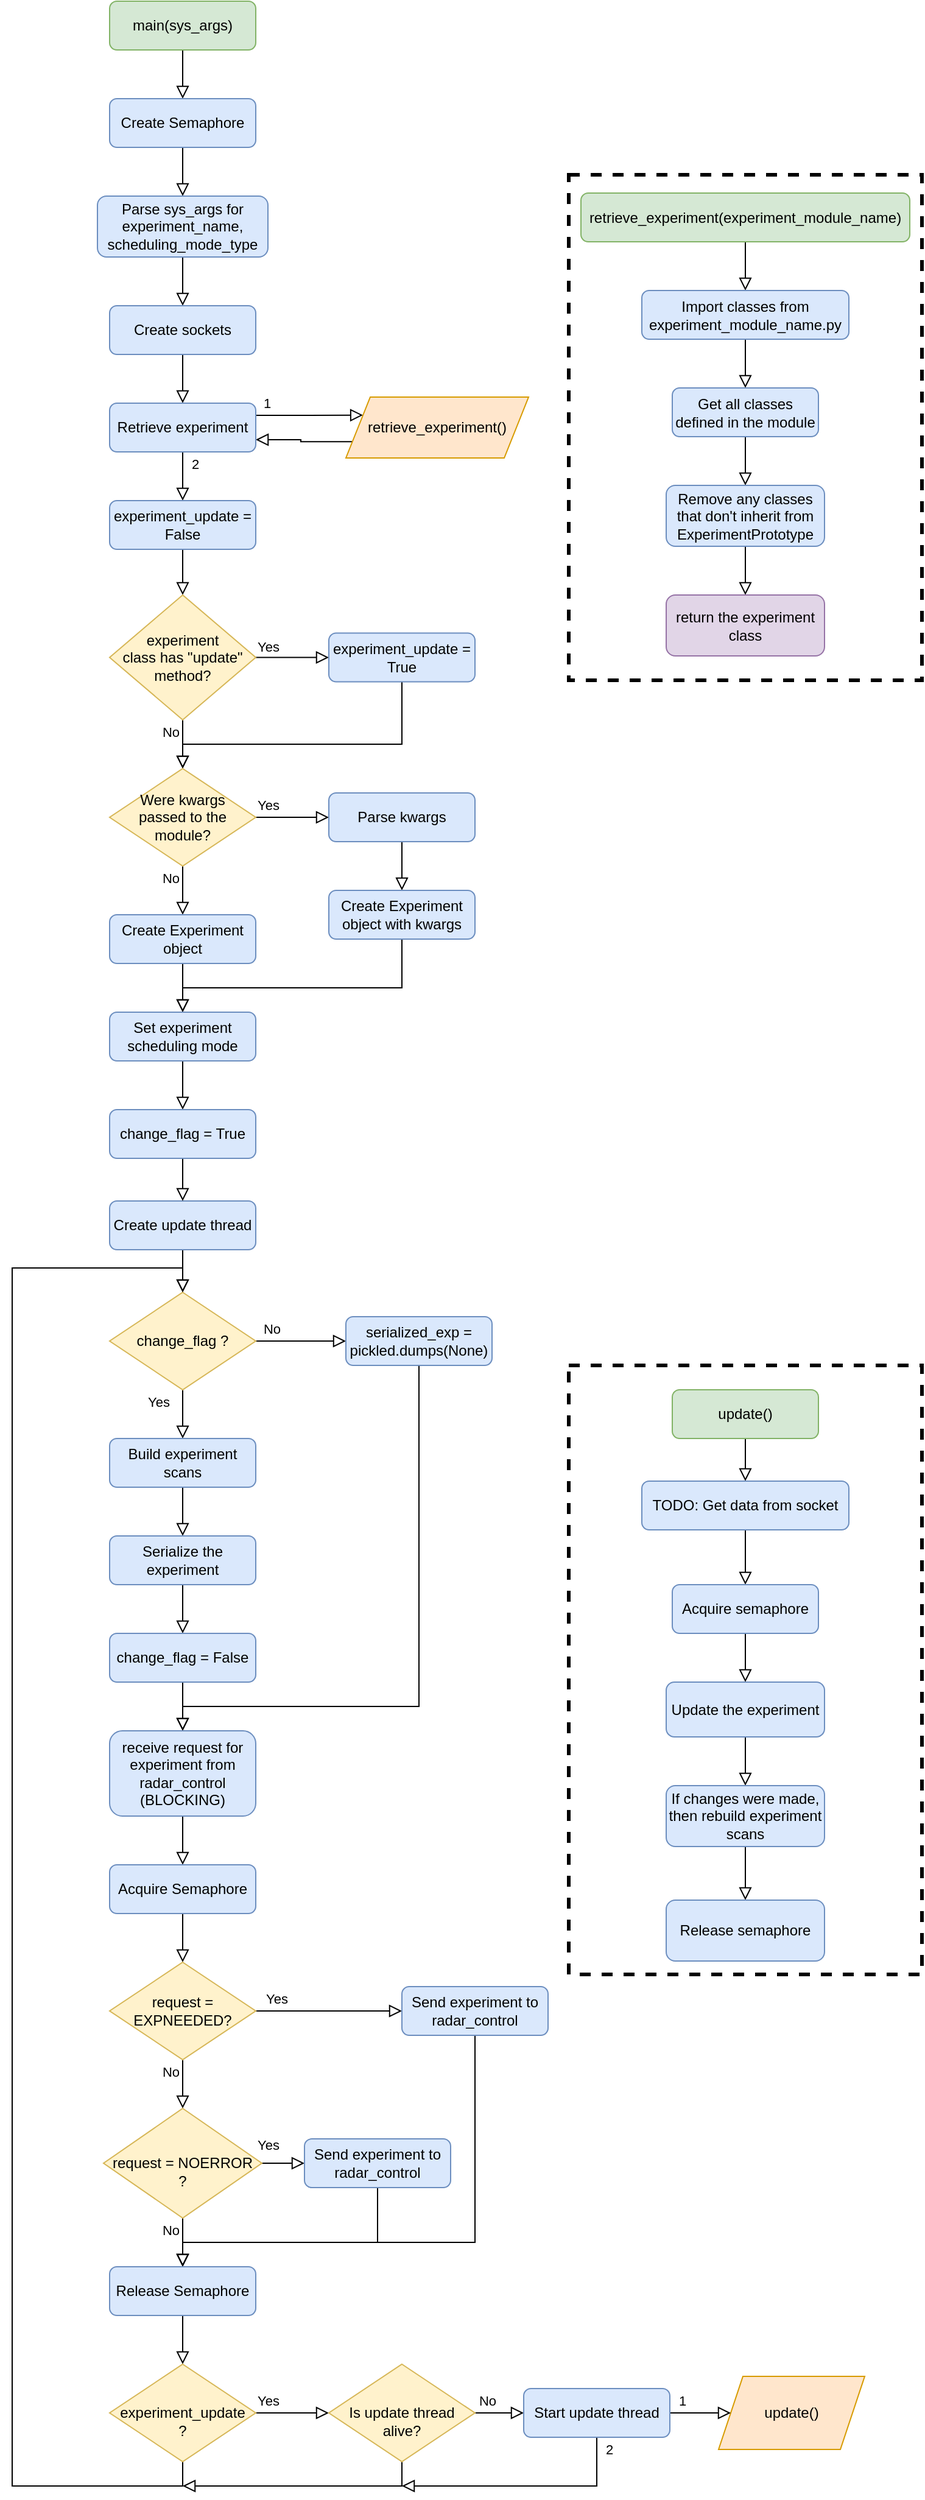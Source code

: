 <mxfile version="16.2.6" type="device"><diagram id="C5RBs43oDa-KdzZeNtuy" name="Page-1"><mxGraphModel dx="462" dy="736" grid="1" gridSize="10" guides="1" tooltips="1" connect="1" arrows="1" fold="1" page="1" pageScale="1" pageWidth="827" pageHeight="1169" math="0" shadow="0"><root><mxCell id="WIyWlLk6GJQsqaUBKTNV-0"/><mxCell id="WIyWlLk6GJQsqaUBKTNV-1" parent="WIyWlLk6GJQsqaUBKTNV-0"/><mxCell id="CpBtXxVCQ9qg44ek4aXK-21" value="" style="rounded=0;whiteSpace=wrap;html=1;dashed=1;fillColor=none;strokeColor=#000000;strokeWidth=3;" vertex="1" parent="WIyWlLk6GJQsqaUBKTNV-1"><mxGeometry x="537" y="222.5" width="290" height="415" as="geometry"/></mxCell><mxCell id="WIyWlLk6GJQsqaUBKTNV-2" value="" style="rounded=0;html=1;jettySize=auto;orthogonalLoop=1;fontSize=11;endArrow=block;endFill=0;endSize=8;strokeWidth=1;shadow=0;labelBackgroundColor=none;edgeStyle=orthogonalEdgeStyle;entryX=0.5;entryY=0;entryDx=0;entryDy=0;" parent="WIyWlLk6GJQsqaUBKTNV-1" source="WIyWlLk6GJQsqaUBKTNV-3" target="CpBtXxVCQ9qg44ek4aXK-0" edge="1"><mxGeometry relative="1" as="geometry"><mxPoint x="220" y="170" as="targetPoint"/></mxGeometry></mxCell><mxCell id="WIyWlLk6GJQsqaUBKTNV-3" value="main(sys_args)" style="rounded=1;whiteSpace=wrap;html=1;fontSize=12;glass=0;strokeWidth=1;shadow=0;fillColor=#d5e8d4;strokeColor=#82b366;" parent="WIyWlLk6GJQsqaUBKTNV-1" vertex="1"><mxGeometry x="160" y="80" width="120" height="40" as="geometry"/></mxCell><mxCell id="CpBtXxVCQ9qg44ek4aXK-2" style="edgeStyle=orthogonalEdgeStyle;rounded=0;orthogonalLoop=1;jettySize=auto;html=1;exitX=0.5;exitY=1;exitDx=0;exitDy=0;entryX=0.5;entryY=0;entryDx=0;entryDy=0;endArrow=block;endFill=0;endSize=8;" edge="1" parent="WIyWlLk6GJQsqaUBKTNV-1" source="CpBtXxVCQ9qg44ek4aXK-0" target="CpBtXxVCQ9qg44ek4aXK-1"><mxGeometry relative="1" as="geometry"/></mxCell><mxCell id="CpBtXxVCQ9qg44ek4aXK-0" value="Create Semaphore" style="rounded=1;whiteSpace=wrap;html=1;fontSize=12;glass=0;strokeWidth=1;shadow=0;fillColor=#dae8fc;strokeColor=#6c8ebf;" vertex="1" parent="WIyWlLk6GJQsqaUBKTNV-1"><mxGeometry x="160" y="160" width="120" height="40" as="geometry"/></mxCell><mxCell id="CpBtXxVCQ9qg44ek4aXK-4" style="edgeStyle=orthogonalEdgeStyle;rounded=0;orthogonalLoop=1;jettySize=auto;html=1;exitX=0.5;exitY=1;exitDx=0;exitDy=0;entryX=0.5;entryY=0;entryDx=0;entryDy=0;endArrow=block;endFill=0;endSize=8;" edge="1" parent="WIyWlLk6GJQsqaUBKTNV-1" source="CpBtXxVCQ9qg44ek4aXK-1" target="CpBtXxVCQ9qg44ek4aXK-3"><mxGeometry relative="1" as="geometry"/></mxCell><mxCell id="CpBtXxVCQ9qg44ek4aXK-1" value="&lt;div&gt;Parse sys_args for&lt;/div&gt;&lt;div&gt;experiment_name,&lt;/div&gt;&lt;div&gt;scheduling_mode_type&lt;br&gt;&lt;/div&gt;" style="rounded=1;whiteSpace=wrap;html=1;fontSize=12;glass=0;strokeWidth=1;shadow=0;fillColor=#dae8fc;strokeColor=#6c8ebf;" vertex="1" parent="WIyWlLk6GJQsqaUBKTNV-1"><mxGeometry x="150" y="240" width="140" height="50" as="geometry"/></mxCell><mxCell id="CpBtXxVCQ9qg44ek4aXK-7" value="1" style="edgeStyle=orthogonalEdgeStyle;rounded=0;orthogonalLoop=1;jettySize=auto;html=1;exitX=1;exitY=0.25;exitDx=0;exitDy=0;entryX=0;entryY=0.25;entryDx=0;entryDy=0;endArrow=block;endFill=0;endSize=8;" edge="1" parent="WIyWlLk6GJQsqaUBKTNV-1" source="CpBtXxVCQ9qg44ek4aXK-9" target="CpBtXxVCQ9qg44ek4aXK-6"><mxGeometry x="-0.812" y="10" relative="1" as="geometry"><mxPoint as="offset"/></mxGeometry></mxCell><mxCell id="CpBtXxVCQ9qg44ek4aXK-10" style="edgeStyle=orthogonalEdgeStyle;rounded=0;orthogonalLoop=1;jettySize=auto;html=1;exitX=0.5;exitY=1;exitDx=0;exitDy=0;entryX=0.5;entryY=0;entryDx=0;entryDy=0;endArrow=block;endFill=0;endSize=8;" edge="1" parent="WIyWlLk6GJQsqaUBKTNV-1" source="CpBtXxVCQ9qg44ek4aXK-3" target="CpBtXxVCQ9qg44ek4aXK-9"><mxGeometry relative="1" as="geometry"/></mxCell><mxCell id="CpBtXxVCQ9qg44ek4aXK-3" value="Create sockets" style="rounded=1;whiteSpace=wrap;html=1;fontSize=12;glass=0;strokeWidth=1;shadow=0;fillColor=#dae8fc;strokeColor=#6c8ebf;" vertex="1" parent="WIyWlLk6GJQsqaUBKTNV-1"><mxGeometry x="160" y="330" width="120" height="40" as="geometry"/></mxCell><mxCell id="CpBtXxVCQ9qg44ek4aXK-8" style="edgeStyle=orthogonalEdgeStyle;rounded=0;orthogonalLoop=1;jettySize=auto;html=1;exitX=0;exitY=0.75;exitDx=0;exitDy=0;entryX=1;entryY=0.75;entryDx=0;entryDy=0;endArrow=block;endFill=0;endSize=8;" edge="1" parent="WIyWlLk6GJQsqaUBKTNV-1" source="CpBtXxVCQ9qg44ek4aXK-6" target="CpBtXxVCQ9qg44ek4aXK-9"><mxGeometry relative="1" as="geometry"/></mxCell><mxCell id="CpBtXxVCQ9qg44ek4aXK-6" value="retrieve_experiment()" style="shape=parallelogram;perimeter=parallelogramPerimeter;whiteSpace=wrap;html=1;fixedSize=1;fillColor=#ffe6cc;strokeColor=#d79b00;" vertex="1" parent="WIyWlLk6GJQsqaUBKTNV-1"><mxGeometry x="354" y="405" width="150" height="50" as="geometry"/></mxCell><mxCell id="CpBtXxVCQ9qg44ek4aXK-22" value="2" style="edgeStyle=orthogonalEdgeStyle;rounded=0;orthogonalLoop=1;jettySize=auto;html=1;exitX=0.5;exitY=1;exitDx=0;exitDy=0;entryX=0.5;entryY=0;entryDx=0;entryDy=0;endArrow=block;endFill=0;endSize=8;" edge="1" parent="WIyWlLk6GJQsqaUBKTNV-1" source="CpBtXxVCQ9qg44ek4aXK-9" target="CpBtXxVCQ9qg44ek4aXK-11"><mxGeometry x="-0.5" y="10" relative="1" as="geometry"><mxPoint as="offset"/></mxGeometry></mxCell><mxCell id="CpBtXxVCQ9qg44ek4aXK-9" value="Retrieve experiment" style="rounded=1;whiteSpace=wrap;html=1;fontSize=12;glass=0;strokeWidth=1;shadow=0;fillColor=#dae8fc;strokeColor=#6c8ebf;" vertex="1" parent="WIyWlLk6GJQsqaUBKTNV-1"><mxGeometry x="160" y="410" width="120" height="40" as="geometry"/></mxCell><mxCell id="CpBtXxVCQ9qg44ek4aXK-24" style="edgeStyle=orthogonalEdgeStyle;rounded=0;orthogonalLoop=1;jettySize=auto;html=1;exitX=0.5;exitY=1;exitDx=0;exitDy=0;entryX=0.5;entryY=0;entryDx=0;entryDy=0;endArrow=block;endFill=0;endSize=8;" edge="1" parent="WIyWlLk6GJQsqaUBKTNV-1" source="CpBtXxVCQ9qg44ek4aXK-11" target="CpBtXxVCQ9qg44ek4aXK-23"><mxGeometry relative="1" as="geometry"/></mxCell><mxCell id="CpBtXxVCQ9qg44ek4aXK-11" value="experiment_update = False" style="rounded=1;whiteSpace=wrap;html=1;fontSize=12;glass=0;strokeWidth=1;shadow=0;fillColor=#dae8fc;strokeColor=#6c8ebf;" vertex="1" parent="WIyWlLk6GJQsqaUBKTNV-1"><mxGeometry x="160" y="490" width="120" height="40" as="geometry"/></mxCell><mxCell id="CpBtXxVCQ9qg44ek4aXK-14" style="edgeStyle=orthogonalEdgeStyle;rounded=0;orthogonalLoop=1;jettySize=auto;html=1;exitX=0.5;exitY=1;exitDx=0;exitDy=0;entryX=0.5;entryY=0;entryDx=0;entryDy=0;endArrow=block;endFill=0;endSize=8;" edge="1" parent="WIyWlLk6GJQsqaUBKTNV-1" source="CpBtXxVCQ9qg44ek4aXK-12" target="CpBtXxVCQ9qg44ek4aXK-13"><mxGeometry relative="1" as="geometry"/></mxCell><mxCell id="CpBtXxVCQ9qg44ek4aXK-12" value="&lt;div&gt;retrieve_experiment(experiment_module_name)&lt;/div&gt;" style="rounded=1;whiteSpace=wrap;html=1;fillColor=#d5e8d4;strokeColor=#82b366;" vertex="1" parent="WIyWlLk6GJQsqaUBKTNV-1"><mxGeometry x="547" y="237.5" width="270" height="40" as="geometry"/></mxCell><mxCell id="CpBtXxVCQ9qg44ek4aXK-16" style="edgeStyle=orthogonalEdgeStyle;rounded=0;orthogonalLoop=1;jettySize=auto;html=1;exitX=0.5;exitY=1;exitDx=0;exitDy=0;entryX=0.5;entryY=0;entryDx=0;entryDy=0;endArrow=block;endFill=0;endSize=8;" edge="1" parent="WIyWlLk6GJQsqaUBKTNV-1" source="CpBtXxVCQ9qg44ek4aXK-13" target="CpBtXxVCQ9qg44ek4aXK-15"><mxGeometry relative="1" as="geometry"/></mxCell><mxCell id="CpBtXxVCQ9qg44ek4aXK-13" value="Import classes from experiment_module_name.py" style="rounded=1;whiteSpace=wrap;html=1;fillColor=#dae8fc;strokeColor=#6c8ebf;" vertex="1" parent="WIyWlLk6GJQsqaUBKTNV-1"><mxGeometry x="597" y="317.5" width="170" height="40" as="geometry"/></mxCell><mxCell id="CpBtXxVCQ9qg44ek4aXK-19" style="edgeStyle=orthogonalEdgeStyle;rounded=0;orthogonalLoop=1;jettySize=auto;html=1;exitX=0.5;exitY=1;exitDx=0;exitDy=0;entryX=0.5;entryY=0;entryDx=0;entryDy=0;endArrow=block;endFill=0;endSize=8;" edge="1" parent="WIyWlLk6GJQsqaUBKTNV-1" source="CpBtXxVCQ9qg44ek4aXK-15" target="CpBtXxVCQ9qg44ek4aXK-17"><mxGeometry relative="1" as="geometry"/></mxCell><mxCell id="CpBtXxVCQ9qg44ek4aXK-15" value="Get all classes defined in the module " style="rounded=1;whiteSpace=wrap;html=1;fillColor=#dae8fc;strokeColor=#6c8ebf;" vertex="1" parent="WIyWlLk6GJQsqaUBKTNV-1"><mxGeometry x="622" y="397.5" width="120" height="40" as="geometry"/></mxCell><mxCell id="CpBtXxVCQ9qg44ek4aXK-20" style="edgeStyle=orthogonalEdgeStyle;rounded=0;orthogonalLoop=1;jettySize=auto;html=1;exitX=0.5;exitY=1;exitDx=0;exitDy=0;entryX=0.5;entryY=0;entryDx=0;entryDy=0;endArrow=block;endFill=0;endSize=8;" edge="1" parent="WIyWlLk6GJQsqaUBKTNV-1" source="CpBtXxVCQ9qg44ek4aXK-17" target="CpBtXxVCQ9qg44ek4aXK-18"><mxGeometry relative="1" as="geometry"/></mxCell><mxCell id="CpBtXxVCQ9qg44ek4aXK-17" value="Remove any classes that don't inherit from ExperimentPrototype" style="rounded=1;whiteSpace=wrap;html=1;fillColor=#dae8fc;strokeColor=#6c8ebf;" vertex="1" parent="WIyWlLk6GJQsqaUBKTNV-1"><mxGeometry x="617" y="477.5" width="130" height="50" as="geometry"/></mxCell><mxCell id="CpBtXxVCQ9qg44ek4aXK-18" value="return the experiment class" style="rounded=1;whiteSpace=wrap;html=1;fillColor=#e1d5e7;strokeColor=#9673a6;" vertex="1" parent="WIyWlLk6GJQsqaUBKTNV-1"><mxGeometry x="617" y="567.5" width="130" height="50" as="geometry"/></mxCell><mxCell id="CpBtXxVCQ9qg44ek4aXK-26" value="Yes" style="edgeStyle=orthogonalEdgeStyle;rounded=0;orthogonalLoop=1;jettySize=auto;html=1;exitX=1;exitY=0.5;exitDx=0;exitDy=0;entryX=0;entryY=0.5;entryDx=0;entryDy=0;endArrow=block;endFill=0;endSize=8;" edge="1" parent="WIyWlLk6GJQsqaUBKTNV-1" source="CpBtXxVCQ9qg44ek4aXK-23" target="CpBtXxVCQ9qg44ek4aXK-25"><mxGeometry x="-0.667" y="9" relative="1" as="geometry"><mxPoint as="offset"/></mxGeometry></mxCell><mxCell id="CpBtXxVCQ9qg44ek4aXK-28" value="No" style="edgeStyle=orthogonalEdgeStyle;rounded=0;orthogonalLoop=1;jettySize=auto;html=1;exitX=0.5;exitY=1;exitDx=0;exitDy=0;entryX=0.5;entryY=0;entryDx=0;entryDy=0;endArrow=block;endFill=0;endSize=8;" edge="1" parent="WIyWlLk6GJQsqaUBKTNV-1" source="CpBtXxVCQ9qg44ek4aXK-23" target="CpBtXxVCQ9qg44ek4aXK-27"><mxGeometry x="-0.5" y="-10" relative="1" as="geometry"><mxPoint as="offset"/></mxGeometry></mxCell><mxCell id="CpBtXxVCQ9qg44ek4aXK-23" value="&lt;div&gt;experiment &lt;br&gt;&lt;/div&gt;&lt;div&gt;class has &quot;update&quot; method?&lt;/div&gt;" style="rhombus;whiteSpace=wrap;html=1;strokeColor=#D6B656;strokeWidth=1;fillColor=#fff2cc;" vertex="1" parent="WIyWlLk6GJQsqaUBKTNV-1"><mxGeometry x="160" y="567.5" width="120" height="102.5" as="geometry"/></mxCell><mxCell id="CpBtXxVCQ9qg44ek4aXK-29" style="edgeStyle=orthogonalEdgeStyle;rounded=0;orthogonalLoop=1;jettySize=auto;html=1;exitX=0.5;exitY=1;exitDx=0;exitDy=0;entryX=0.5;entryY=0;entryDx=0;entryDy=0;endArrow=block;endFill=0;endSize=8;" edge="1" parent="WIyWlLk6GJQsqaUBKTNV-1" source="CpBtXxVCQ9qg44ek4aXK-25" target="CpBtXxVCQ9qg44ek4aXK-27"><mxGeometry relative="1" as="geometry"><Array as="points"><mxPoint x="400" y="690"/><mxPoint x="220" y="690"/></Array></mxGeometry></mxCell><mxCell id="CpBtXxVCQ9qg44ek4aXK-25" value="experiment_update = True" style="rounded=1;whiteSpace=wrap;html=1;fontSize=12;glass=0;strokeWidth=1;shadow=0;fillColor=#dae8fc;strokeColor=#6c8ebf;" vertex="1" parent="WIyWlLk6GJQsqaUBKTNV-1"><mxGeometry x="340" y="598.75" width="120" height="40" as="geometry"/></mxCell><mxCell id="CpBtXxVCQ9qg44ek4aXK-31" value="Yes" style="edgeStyle=orthogonalEdgeStyle;rounded=0;orthogonalLoop=1;jettySize=auto;html=1;exitX=1;exitY=0.5;exitDx=0;exitDy=0;entryX=0;entryY=0.5;entryDx=0;entryDy=0;endArrow=block;endFill=0;endSize=8;" edge="1" parent="WIyWlLk6GJQsqaUBKTNV-1" source="CpBtXxVCQ9qg44ek4aXK-27" target="CpBtXxVCQ9qg44ek4aXK-30"><mxGeometry x="-0.667" y="10" relative="1" as="geometry"><mxPoint as="offset"/></mxGeometry></mxCell><mxCell id="CpBtXxVCQ9qg44ek4aXK-35" value="No" style="edgeStyle=orthogonalEdgeStyle;rounded=0;orthogonalLoop=1;jettySize=auto;html=1;exitX=0.5;exitY=1;exitDx=0;exitDy=0;entryX=0.5;entryY=0;entryDx=0;entryDy=0;endArrow=block;endFill=0;endSize=8;" edge="1" parent="WIyWlLk6GJQsqaUBKTNV-1" source="CpBtXxVCQ9qg44ek4aXK-27" target="CpBtXxVCQ9qg44ek4aXK-34"><mxGeometry x="-0.5" y="-10" relative="1" as="geometry"><mxPoint as="offset"/></mxGeometry></mxCell><mxCell id="CpBtXxVCQ9qg44ek4aXK-27" value="&lt;div&gt;Were kwargs &lt;br&gt;&lt;/div&gt;&lt;div&gt;passed to the module?&lt;/div&gt;" style="rhombus;whiteSpace=wrap;html=1;strokeColor=#D6B656;strokeWidth=1;fillColor=#fff2cc;" vertex="1" parent="WIyWlLk6GJQsqaUBKTNV-1"><mxGeometry x="160" y="710" width="120" height="80" as="geometry"/></mxCell><mxCell id="CpBtXxVCQ9qg44ek4aXK-33" style="edgeStyle=orthogonalEdgeStyle;rounded=0;orthogonalLoop=1;jettySize=auto;html=1;exitX=0.5;exitY=1;exitDx=0;exitDy=0;entryX=0.5;entryY=0;entryDx=0;entryDy=0;endArrow=block;endFill=0;endSize=8;" edge="1" parent="WIyWlLk6GJQsqaUBKTNV-1" source="CpBtXxVCQ9qg44ek4aXK-30" target="CpBtXxVCQ9qg44ek4aXK-32"><mxGeometry relative="1" as="geometry"/></mxCell><mxCell id="CpBtXxVCQ9qg44ek4aXK-30" value="&lt;div&gt;Parse kwargs&lt;br&gt;&lt;/div&gt;" style="rounded=1;whiteSpace=wrap;html=1;fontSize=12;glass=0;strokeWidth=1;shadow=0;fillColor=#dae8fc;strokeColor=#6c8ebf;" vertex="1" parent="WIyWlLk6GJQsqaUBKTNV-1"><mxGeometry x="340" y="730" width="120" height="40" as="geometry"/></mxCell><mxCell id="CpBtXxVCQ9qg44ek4aXK-37" style="edgeStyle=orthogonalEdgeStyle;rounded=0;orthogonalLoop=1;jettySize=auto;html=1;exitX=0.5;exitY=1;exitDx=0;exitDy=0;entryX=0.5;entryY=0;entryDx=0;entryDy=0;endArrow=block;endFill=0;endSize=8;" edge="1" parent="WIyWlLk6GJQsqaUBKTNV-1" source="CpBtXxVCQ9qg44ek4aXK-32" target="CpBtXxVCQ9qg44ek4aXK-36"><mxGeometry relative="1" as="geometry"><Array as="points"><mxPoint x="400" y="890"/><mxPoint x="220" y="890"/></Array></mxGeometry></mxCell><mxCell id="CpBtXxVCQ9qg44ek4aXK-32" value="Create Experiment object with kwargs" style="rounded=1;whiteSpace=wrap;html=1;fontSize=12;glass=0;strokeWidth=1;shadow=0;fillColor=#dae8fc;strokeColor=#6c8ebf;" vertex="1" parent="WIyWlLk6GJQsqaUBKTNV-1"><mxGeometry x="340" y="810" width="120" height="40" as="geometry"/></mxCell><mxCell id="CpBtXxVCQ9qg44ek4aXK-38" style="edgeStyle=orthogonalEdgeStyle;rounded=0;orthogonalLoop=1;jettySize=auto;html=1;exitX=0.5;exitY=1;exitDx=0;exitDy=0;endArrow=block;endFill=0;endSize=8;" edge="1" parent="WIyWlLk6GJQsqaUBKTNV-1" source="CpBtXxVCQ9qg44ek4aXK-34"><mxGeometry relative="1" as="geometry"><mxPoint x="220" y="910" as="targetPoint"/></mxGeometry></mxCell><mxCell id="CpBtXxVCQ9qg44ek4aXK-34" value="Create Experiment object" style="rounded=1;whiteSpace=wrap;html=1;fontSize=12;glass=0;strokeWidth=1;shadow=0;fillColor=#dae8fc;strokeColor=#6c8ebf;" vertex="1" parent="WIyWlLk6GJQsqaUBKTNV-1"><mxGeometry x="160" y="830" width="120" height="40" as="geometry"/></mxCell><mxCell id="CpBtXxVCQ9qg44ek4aXK-68" style="edgeStyle=orthogonalEdgeStyle;rounded=0;orthogonalLoop=1;jettySize=auto;html=1;exitX=0.5;exitY=1;exitDx=0;exitDy=0;entryX=0.5;entryY=0;entryDx=0;entryDy=0;endArrow=block;endFill=0;endSize=8;" edge="1" parent="WIyWlLk6GJQsqaUBKTNV-1" source="CpBtXxVCQ9qg44ek4aXK-36" target="CpBtXxVCQ9qg44ek4aXK-67"><mxGeometry relative="1" as="geometry"/></mxCell><mxCell id="CpBtXxVCQ9qg44ek4aXK-36" value="&lt;div&gt;Set experiment scheduling mode&lt;/div&gt;" style="rounded=1;whiteSpace=wrap;html=1;fontSize=12;glass=0;strokeWidth=1;shadow=0;fillColor=#dae8fc;strokeColor=#6c8ebf;" vertex="1" parent="WIyWlLk6GJQsqaUBKTNV-1"><mxGeometry x="160" y="910" width="120" height="40" as="geometry"/></mxCell><mxCell id="CpBtXxVCQ9qg44ek4aXK-95" style="edgeStyle=orthogonalEdgeStyle;rounded=0;orthogonalLoop=1;jettySize=auto;html=1;exitX=0.5;exitY=1;exitDx=0;exitDy=0;entryX=0.5;entryY=0;entryDx=0;entryDy=0;endArrow=block;endFill=0;endSize=8;" edge="1" parent="WIyWlLk6GJQsqaUBKTNV-1" source="CpBtXxVCQ9qg44ek4aXK-39" target="CpBtXxVCQ9qg44ek4aXK-57"><mxGeometry relative="1" as="geometry"/></mxCell><mxCell id="CpBtXxVCQ9qg44ek4aXK-39" value="Create update thread" style="rounded=1;whiteSpace=wrap;html=1;fontSize=12;glass=0;strokeWidth=1;shadow=0;fillColor=#dae8fc;strokeColor=#6c8ebf;" vertex="1" parent="WIyWlLk6GJQsqaUBKTNV-1"><mxGeometry x="160" y="1065" width="120" height="40" as="geometry"/></mxCell><mxCell id="CpBtXxVCQ9qg44ek4aXK-42" value="update()" style="shape=parallelogram;perimeter=parallelogramPerimeter;whiteSpace=wrap;html=1;fixedSize=1;strokeColor=#d79b00;strokeWidth=1;fillColor=#ffe6cc;" vertex="1" parent="WIyWlLk6GJQsqaUBKTNV-1"><mxGeometry x="660" y="2030" width="120" height="60" as="geometry"/></mxCell><mxCell id="CpBtXxVCQ9qg44ek4aXK-44" value="" style="rounded=0;whiteSpace=wrap;html=1;dashed=1;fillColor=none;strokeColor=#000000;strokeWidth=3;" vertex="1" parent="WIyWlLk6GJQsqaUBKTNV-1"><mxGeometry x="537" y="1200" width="290" height="500" as="geometry"/></mxCell><mxCell id="CpBtXxVCQ9qg44ek4aXK-45" style="edgeStyle=orthogonalEdgeStyle;rounded=0;orthogonalLoop=1;jettySize=auto;html=1;exitX=0.5;exitY=1;exitDx=0;exitDy=0;entryX=0.5;entryY=0;entryDx=0;entryDy=0;endArrow=block;endFill=0;endSize=8;" edge="1" parent="WIyWlLk6GJQsqaUBKTNV-1" source="CpBtXxVCQ9qg44ek4aXK-46" target="CpBtXxVCQ9qg44ek4aXK-48"><mxGeometry relative="1" as="geometry"/></mxCell><mxCell id="CpBtXxVCQ9qg44ek4aXK-46" value="update()" style="rounded=1;whiteSpace=wrap;html=1;fillColor=#d5e8d4;strokeColor=#82b366;" vertex="1" parent="WIyWlLk6GJQsqaUBKTNV-1"><mxGeometry x="622" y="1220" width="120" height="40" as="geometry"/></mxCell><mxCell id="CpBtXxVCQ9qg44ek4aXK-47" style="edgeStyle=orthogonalEdgeStyle;rounded=0;orthogonalLoop=1;jettySize=auto;html=1;exitX=0.5;exitY=1;exitDx=0;exitDy=0;entryX=0.5;entryY=0;entryDx=0;entryDy=0;endArrow=block;endFill=0;endSize=8;" edge="1" parent="WIyWlLk6GJQsqaUBKTNV-1" source="CpBtXxVCQ9qg44ek4aXK-48" target="CpBtXxVCQ9qg44ek4aXK-50"><mxGeometry relative="1" as="geometry"/></mxCell><mxCell id="CpBtXxVCQ9qg44ek4aXK-48" value="TODO: Get data from socket" style="rounded=1;whiteSpace=wrap;html=1;fillColor=#dae8fc;strokeColor=#6c8ebf;" vertex="1" parent="WIyWlLk6GJQsqaUBKTNV-1"><mxGeometry x="597" y="1295" width="170" height="40" as="geometry"/></mxCell><mxCell id="CpBtXxVCQ9qg44ek4aXK-49" style="edgeStyle=orthogonalEdgeStyle;rounded=0;orthogonalLoop=1;jettySize=auto;html=1;exitX=0.5;exitY=1;exitDx=0;exitDy=0;entryX=0.5;entryY=0;entryDx=0;entryDy=0;endArrow=block;endFill=0;endSize=8;" edge="1" parent="WIyWlLk6GJQsqaUBKTNV-1" source="CpBtXxVCQ9qg44ek4aXK-50" target="CpBtXxVCQ9qg44ek4aXK-52"><mxGeometry relative="1" as="geometry"/></mxCell><mxCell id="CpBtXxVCQ9qg44ek4aXK-50" value="Acquire semaphore" style="rounded=1;whiteSpace=wrap;html=1;fillColor=#dae8fc;strokeColor=#6c8ebf;" vertex="1" parent="WIyWlLk6GJQsqaUBKTNV-1"><mxGeometry x="622" y="1380" width="120" height="40" as="geometry"/></mxCell><mxCell id="CpBtXxVCQ9qg44ek4aXK-51" style="edgeStyle=orthogonalEdgeStyle;rounded=0;orthogonalLoop=1;jettySize=auto;html=1;exitX=0.5;exitY=1;exitDx=0;exitDy=0;entryX=0.5;entryY=0;entryDx=0;entryDy=0;endArrow=block;endFill=0;endSize=8;" edge="1" parent="WIyWlLk6GJQsqaUBKTNV-1" source="CpBtXxVCQ9qg44ek4aXK-52" target="CpBtXxVCQ9qg44ek4aXK-53"><mxGeometry relative="1" as="geometry"/></mxCell><mxCell id="CpBtXxVCQ9qg44ek4aXK-52" value="Update the experiment" style="rounded=1;whiteSpace=wrap;html=1;fillColor=#dae8fc;strokeColor=#6c8ebf;" vertex="1" parent="WIyWlLk6GJQsqaUBKTNV-1"><mxGeometry x="617" y="1460" width="130" height="45" as="geometry"/></mxCell><mxCell id="CpBtXxVCQ9qg44ek4aXK-55" style="edgeStyle=orthogonalEdgeStyle;rounded=0;orthogonalLoop=1;jettySize=auto;html=1;exitX=0.5;exitY=1;exitDx=0;exitDy=0;entryX=0.5;entryY=0;entryDx=0;entryDy=0;endArrow=block;endFill=0;endSize=8;" edge="1" parent="WIyWlLk6GJQsqaUBKTNV-1" source="CpBtXxVCQ9qg44ek4aXK-53" target="CpBtXxVCQ9qg44ek4aXK-54"><mxGeometry relative="1" as="geometry"/></mxCell><mxCell id="CpBtXxVCQ9qg44ek4aXK-53" value="If changes were made, then rebuild experiment scans" style="rounded=1;whiteSpace=wrap;html=1;fillColor=#dae8fc;strokeColor=#6c8ebf;" vertex="1" parent="WIyWlLk6GJQsqaUBKTNV-1"><mxGeometry x="617" y="1545" width="130" height="50" as="geometry"/></mxCell><mxCell id="CpBtXxVCQ9qg44ek4aXK-54" value="Release semaphore" style="rounded=1;whiteSpace=wrap;html=1;fillColor=#dae8fc;strokeColor=#6c8ebf;" vertex="1" parent="WIyWlLk6GJQsqaUBKTNV-1"><mxGeometry x="617" y="1639" width="130" height="50" as="geometry"/></mxCell><mxCell id="CpBtXxVCQ9qg44ek4aXK-60" value="No" style="edgeStyle=orthogonalEdgeStyle;rounded=0;orthogonalLoop=1;jettySize=auto;html=1;exitX=1;exitY=0.5;exitDx=0;exitDy=0;entryX=0;entryY=0.5;entryDx=0;entryDy=0;endArrow=block;endFill=0;endSize=8;" edge="1" parent="WIyWlLk6GJQsqaUBKTNV-1" source="CpBtXxVCQ9qg44ek4aXK-57" target="CpBtXxVCQ9qg44ek4aXK-59"><mxGeometry x="-0.667" y="10" relative="1" as="geometry"><mxPoint x="340" y="1180" as="targetPoint"/><mxPoint as="offset"/></mxGeometry></mxCell><mxCell id="CpBtXxVCQ9qg44ek4aXK-62" value="Yes" style="edgeStyle=orthogonalEdgeStyle;rounded=0;orthogonalLoop=1;jettySize=auto;html=1;exitX=0.5;exitY=1;exitDx=0;exitDy=0;entryX=0.5;entryY=0;entryDx=0;entryDy=0;endArrow=block;endFill=0;endSize=8;" edge="1" parent="WIyWlLk6GJQsqaUBKTNV-1" source="CpBtXxVCQ9qg44ek4aXK-57" target="CpBtXxVCQ9qg44ek4aXK-61"><mxGeometry x="-0.5" y="-20" relative="1" as="geometry"><mxPoint as="offset"/></mxGeometry></mxCell><mxCell id="CpBtXxVCQ9qg44ek4aXK-57" value="&lt;div&gt;change_flag ?&lt;br&gt;&lt;/div&gt;" style="rhombus;whiteSpace=wrap;html=1;strokeColor=#D6B656;strokeWidth=1;fillColor=#fff2cc;" vertex="1" parent="WIyWlLk6GJQsqaUBKTNV-1"><mxGeometry x="160" y="1140" width="120" height="80" as="geometry"/></mxCell><mxCell id="CpBtXxVCQ9qg44ek4aXK-72" style="edgeStyle=orthogonalEdgeStyle;rounded=0;orthogonalLoop=1;jettySize=auto;html=1;exitX=0.5;exitY=1;exitDx=0;exitDy=0;entryX=0.5;entryY=0;entryDx=0;entryDy=0;endArrow=block;endFill=0;endSize=8;" edge="1" parent="WIyWlLk6GJQsqaUBKTNV-1" source="CpBtXxVCQ9qg44ek4aXK-59" target="CpBtXxVCQ9qg44ek4aXK-70"><mxGeometry relative="1" as="geometry"><Array as="points"><mxPoint x="414" y="1480"/><mxPoint x="220" y="1480"/></Array></mxGeometry></mxCell><mxCell id="CpBtXxVCQ9qg44ek4aXK-59" value="serialized_exp = pickled.dumps(None)" style="rounded=1;whiteSpace=wrap;html=1;fontSize=12;glass=0;strokeWidth=1;shadow=0;fillColor=#dae8fc;strokeColor=#6c8ebf;" vertex="1" parent="WIyWlLk6GJQsqaUBKTNV-1"><mxGeometry x="354" y="1160" width="120" height="40" as="geometry"/></mxCell><mxCell id="CpBtXxVCQ9qg44ek4aXK-64" style="edgeStyle=orthogonalEdgeStyle;rounded=0;orthogonalLoop=1;jettySize=auto;html=1;exitX=0.5;exitY=1;exitDx=0;exitDy=0;entryX=0.5;entryY=0;entryDx=0;entryDy=0;endArrow=block;endFill=0;endSize=8;" edge="1" parent="WIyWlLk6GJQsqaUBKTNV-1" source="CpBtXxVCQ9qg44ek4aXK-61" target="CpBtXxVCQ9qg44ek4aXK-63"><mxGeometry relative="1" as="geometry"/></mxCell><mxCell id="CpBtXxVCQ9qg44ek4aXK-61" value="Build experiment scans" style="rounded=1;whiteSpace=wrap;html=1;fontSize=12;glass=0;strokeWidth=1;shadow=0;fillColor=#dae8fc;strokeColor=#6c8ebf;" vertex="1" parent="WIyWlLk6GJQsqaUBKTNV-1"><mxGeometry x="160" y="1260" width="120" height="40" as="geometry"/></mxCell><mxCell id="CpBtXxVCQ9qg44ek4aXK-66" style="edgeStyle=orthogonalEdgeStyle;rounded=0;orthogonalLoop=1;jettySize=auto;html=1;exitX=0.5;exitY=1;exitDx=0;exitDy=0;entryX=0.5;entryY=0;entryDx=0;entryDy=0;endArrow=block;endFill=0;endSize=8;" edge="1" parent="WIyWlLk6GJQsqaUBKTNV-1" source="CpBtXxVCQ9qg44ek4aXK-63" target="CpBtXxVCQ9qg44ek4aXK-65"><mxGeometry relative="1" as="geometry"/></mxCell><mxCell id="CpBtXxVCQ9qg44ek4aXK-63" value="Serialize the experiment" style="rounded=1;whiteSpace=wrap;html=1;fontSize=12;glass=0;strokeWidth=1;shadow=0;fillColor=#dae8fc;strokeColor=#6c8ebf;" vertex="1" parent="WIyWlLk6GJQsqaUBKTNV-1"><mxGeometry x="160" y="1340" width="120" height="40" as="geometry"/></mxCell><mxCell id="CpBtXxVCQ9qg44ek4aXK-71" style="edgeStyle=orthogonalEdgeStyle;rounded=0;orthogonalLoop=1;jettySize=auto;html=1;exitX=0.5;exitY=1;exitDx=0;exitDy=0;entryX=0.5;entryY=0;entryDx=0;entryDy=0;endArrow=block;endFill=0;endSize=8;" edge="1" parent="WIyWlLk6GJQsqaUBKTNV-1" source="CpBtXxVCQ9qg44ek4aXK-65" target="CpBtXxVCQ9qg44ek4aXK-70"><mxGeometry relative="1" as="geometry"/></mxCell><mxCell id="CpBtXxVCQ9qg44ek4aXK-65" value="change_flag = False" style="rounded=1;whiteSpace=wrap;html=1;fontSize=12;glass=0;strokeWidth=1;shadow=0;fillColor=#dae8fc;strokeColor=#6c8ebf;" vertex="1" parent="WIyWlLk6GJQsqaUBKTNV-1"><mxGeometry x="160" y="1420" width="120" height="40" as="geometry"/></mxCell><mxCell id="CpBtXxVCQ9qg44ek4aXK-69" style="edgeStyle=orthogonalEdgeStyle;rounded=0;orthogonalLoop=1;jettySize=auto;html=1;exitX=0.5;exitY=1;exitDx=0;exitDy=0;entryX=0.5;entryY=0;entryDx=0;entryDy=0;endArrow=block;endFill=0;endSize=8;" edge="1" parent="WIyWlLk6GJQsqaUBKTNV-1" source="CpBtXxVCQ9qg44ek4aXK-67" target="CpBtXxVCQ9qg44ek4aXK-39"><mxGeometry relative="1" as="geometry"/></mxCell><mxCell id="CpBtXxVCQ9qg44ek4aXK-67" value="change_flag = True" style="rounded=1;whiteSpace=wrap;html=1;fontSize=12;glass=0;strokeWidth=1;shadow=0;fillColor=#dae8fc;strokeColor=#6c8ebf;" vertex="1" parent="WIyWlLk6GJQsqaUBKTNV-1"><mxGeometry x="160" y="990" width="120" height="40" as="geometry"/></mxCell><mxCell id="CpBtXxVCQ9qg44ek4aXK-74" style="edgeStyle=orthogonalEdgeStyle;rounded=0;orthogonalLoop=1;jettySize=auto;html=1;exitX=0.5;exitY=1;exitDx=0;exitDy=0;entryX=0.5;entryY=0;entryDx=0;entryDy=0;endArrow=block;endFill=0;endSize=8;" edge="1" parent="WIyWlLk6GJQsqaUBKTNV-1" source="CpBtXxVCQ9qg44ek4aXK-70" target="CpBtXxVCQ9qg44ek4aXK-73"><mxGeometry relative="1" as="geometry"/></mxCell><mxCell id="CpBtXxVCQ9qg44ek4aXK-70" value="receive request for experiment from radar_control (BLOCKING)" style="rounded=1;whiteSpace=wrap;html=1;fontSize=12;glass=0;strokeWidth=1;shadow=0;fillColor=#dae8fc;strokeColor=#6c8ebf;" vertex="1" parent="WIyWlLk6GJQsqaUBKTNV-1"><mxGeometry x="160" y="1500" width="120" height="70" as="geometry"/></mxCell><mxCell id="CpBtXxVCQ9qg44ek4aXK-76" style="edgeStyle=orthogonalEdgeStyle;rounded=0;orthogonalLoop=1;jettySize=auto;html=1;exitX=0.5;exitY=1;exitDx=0;exitDy=0;entryX=0.5;entryY=0;entryDx=0;entryDy=0;endArrow=block;endFill=0;endSize=8;" edge="1" parent="WIyWlLk6GJQsqaUBKTNV-1" source="CpBtXxVCQ9qg44ek4aXK-73" target="CpBtXxVCQ9qg44ek4aXK-75"><mxGeometry relative="1" as="geometry"/></mxCell><mxCell id="CpBtXxVCQ9qg44ek4aXK-73" value="Acquire Semaphore" style="rounded=1;whiteSpace=wrap;html=1;fontSize=12;glass=0;strokeWidth=1;shadow=0;fillColor=#dae8fc;strokeColor=#6c8ebf;" vertex="1" parent="WIyWlLk6GJQsqaUBKTNV-1"><mxGeometry x="160" y="1610" width="120" height="40" as="geometry"/></mxCell><mxCell id="CpBtXxVCQ9qg44ek4aXK-78" value="Yes" style="edgeStyle=orthogonalEdgeStyle;rounded=0;orthogonalLoop=1;jettySize=auto;html=1;exitX=1;exitY=0.5;exitDx=0;exitDy=0;entryX=0;entryY=0.5;entryDx=0;entryDy=0;endArrow=block;endFill=0;endSize=8;" edge="1" parent="WIyWlLk6GJQsqaUBKTNV-1" source="CpBtXxVCQ9qg44ek4aXK-75" target="CpBtXxVCQ9qg44ek4aXK-77"><mxGeometry x="-0.714" y="10" relative="1" as="geometry"><mxPoint as="offset"/></mxGeometry></mxCell><mxCell id="CpBtXxVCQ9qg44ek4aXK-80" value="No" style="edgeStyle=orthogonalEdgeStyle;rounded=0;orthogonalLoop=1;jettySize=auto;html=1;exitX=0.5;exitY=1;exitDx=0;exitDy=0;entryX=0.5;entryY=0;entryDx=0;entryDy=0;endArrow=block;endFill=0;endSize=8;" edge="1" parent="WIyWlLk6GJQsqaUBKTNV-1" source="CpBtXxVCQ9qg44ek4aXK-75" target="CpBtXxVCQ9qg44ek4aXK-79"><mxGeometry x="-0.5" y="-10" relative="1" as="geometry"><mxPoint as="offset"/></mxGeometry></mxCell><mxCell id="CpBtXxVCQ9qg44ek4aXK-75" value="request = EXPNEEDED?" style="rhombus;whiteSpace=wrap;html=1;strokeColor=#D6B656;strokeWidth=1;fillColor=#fff2cc;" vertex="1" parent="WIyWlLk6GJQsqaUBKTNV-1"><mxGeometry x="160" y="1690" width="120" height="80" as="geometry"/></mxCell><mxCell id="CpBtXxVCQ9qg44ek4aXK-86" style="edgeStyle=orthogonalEdgeStyle;rounded=0;orthogonalLoop=1;jettySize=auto;html=1;exitX=0.5;exitY=1;exitDx=0;exitDy=0;entryX=0.5;entryY=0;entryDx=0;entryDy=0;endArrow=block;endFill=0;endSize=8;" edge="1" parent="WIyWlLk6GJQsqaUBKTNV-1" source="CpBtXxVCQ9qg44ek4aXK-77" target="CpBtXxVCQ9qg44ek4aXK-83"><mxGeometry relative="1" as="geometry"><Array as="points"><mxPoint x="460" y="1920"/><mxPoint x="220" y="1920"/></Array></mxGeometry></mxCell><mxCell id="CpBtXxVCQ9qg44ek4aXK-77" value="Send experiment to radar_control" style="rounded=1;whiteSpace=wrap;html=1;fontSize=12;glass=0;strokeWidth=1;shadow=0;fillColor=#dae8fc;strokeColor=#6c8ebf;" vertex="1" parent="WIyWlLk6GJQsqaUBKTNV-1"><mxGeometry x="400" y="1710" width="120" height="40" as="geometry"/></mxCell><mxCell id="CpBtXxVCQ9qg44ek4aXK-82" value="Yes" style="edgeStyle=orthogonalEdgeStyle;rounded=0;orthogonalLoop=1;jettySize=auto;html=1;exitX=1;exitY=0.5;exitDx=0;exitDy=0;entryX=0;entryY=0.5;entryDx=0;entryDy=0;endArrow=block;endFill=0;endSize=8;" edge="1" parent="WIyWlLk6GJQsqaUBKTNV-1" source="CpBtXxVCQ9qg44ek4aXK-79" target="CpBtXxVCQ9qg44ek4aXK-81"><mxGeometry x="-0.714" y="15" relative="1" as="geometry"><mxPoint as="offset"/></mxGeometry></mxCell><mxCell id="CpBtXxVCQ9qg44ek4aXK-84" value="No" style="edgeStyle=orthogonalEdgeStyle;rounded=0;orthogonalLoop=1;jettySize=auto;html=1;exitX=0.5;exitY=1;exitDx=0;exitDy=0;entryX=0.5;entryY=0;entryDx=0;entryDy=0;endArrow=block;endFill=0;endSize=8;" edge="1" parent="WIyWlLk6GJQsqaUBKTNV-1" source="CpBtXxVCQ9qg44ek4aXK-79" target="CpBtXxVCQ9qg44ek4aXK-83"><mxGeometry x="-0.5" y="-10" relative="1" as="geometry"><mxPoint as="offset"/></mxGeometry></mxCell><mxCell id="CpBtXxVCQ9qg44ek4aXK-79" value="&lt;div&gt;&lt;br&gt;&lt;/div&gt;&lt;div&gt;request = NOERROR&lt;/div&gt;&lt;div&gt;?&lt;/div&gt;" style="rhombus;whiteSpace=wrap;html=1;strokeColor=#D6B656;strokeWidth=1;fillColor=#fff2cc;" vertex="1" parent="WIyWlLk6GJQsqaUBKTNV-1"><mxGeometry x="155" y="1810" width="130" height="90" as="geometry"/></mxCell><mxCell id="CpBtXxVCQ9qg44ek4aXK-85" style="edgeStyle=orthogonalEdgeStyle;rounded=0;orthogonalLoop=1;jettySize=auto;html=1;exitX=0.5;exitY=1;exitDx=0;exitDy=0;entryX=0.5;entryY=0;entryDx=0;entryDy=0;endArrow=block;endFill=0;endSize=8;" edge="1" parent="WIyWlLk6GJQsqaUBKTNV-1" source="CpBtXxVCQ9qg44ek4aXK-81" target="CpBtXxVCQ9qg44ek4aXK-83"><mxGeometry relative="1" as="geometry"><Array as="points"><mxPoint x="380" y="1920"/><mxPoint x="220" y="1920"/></Array></mxGeometry></mxCell><mxCell id="CpBtXxVCQ9qg44ek4aXK-81" value="Send experiment to radar_control" style="rounded=1;whiteSpace=wrap;html=1;fontSize=12;glass=0;strokeWidth=1;shadow=0;fillColor=#dae8fc;strokeColor=#6c8ebf;" vertex="1" parent="WIyWlLk6GJQsqaUBKTNV-1"><mxGeometry x="320" y="1835" width="120" height="40" as="geometry"/></mxCell><mxCell id="CpBtXxVCQ9qg44ek4aXK-88" style="edgeStyle=orthogonalEdgeStyle;rounded=0;orthogonalLoop=1;jettySize=auto;html=1;exitX=0.5;exitY=1;exitDx=0;exitDy=0;entryX=0.5;entryY=0;entryDx=0;entryDy=0;endArrow=block;endFill=0;endSize=8;" edge="1" parent="WIyWlLk6GJQsqaUBKTNV-1" source="CpBtXxVCQ9qg44ek4aXK-83" target="CpBtXxVCQ9qg44ek4aXK-87"><mxGeometry relative="1" as="geometry"/></mxCell><mxCell id="CpBtXxVCQ9qg44ek4aXK-83" value="Release Semaphore" style="rounded=1;whiteSpace=wrap;html=1;fontSize=12;glass=0;strokeWidth=1;shadow=0;fillColor=#dae8fc;strokeColor=#6c8ebf;" vertex="1" parent="WIyWlLk6GJQsqaUBKTNV-1"><mxGeometry x="160" y="1940" width="120" height="40" as="geometry"/></mxCell><mxCell id="CpBtXxVCQ9qg44ek4aXK-90" value="Yes" style="edgeStyle=orthogonalEdgeStyle;rounded=0;orthogonalLoop=1;jettySize=auto;html=1;exitX=1;exitY=0.5;exitDx=0;exitDy=0;entryX=0;entryY=0.5;entryDx=0;entryDy=0;endArrow=block;endFill=0;endSize=8;" edge="1" parent="WIyWlLk6GJQsqaUBKTNV-1" source="CpBtXxVCQ9qg44ek4aXK-87" target="CpBtXxVCQ9qg44ek4aXK-89"><mxGeometry x="-0.667" y="10" relative="1" as="geometry"><mxPoint as="offset"/></mxGeometry></mxCell><mxCell id="CpBtXxVCQ9qg44ek4aXK-94" style="edgeStyle=orthogonalEdgeStyle;rounded=0;orthogonalLoop=1;jettySize=auto;html=1;exitX=0.5;exitY=1;exitDx=0;exitDy=0;entryX=0.5;entryY=0;entryDx=0;entryDy=0;endArrow=block;endFill=0;endSize=8;" edge="1" parent="WIyWlLk6GJQsqaUBKTNV-1" source="CpBtXxVCQ9qg44ek4aXK-87" target="CpBtXxVCQ9qg44ek4aXK-57"><mxGeometry relative="1" as="geometry"><Array as="points"><mxPoint x="220" y="2120"/><mxPoint x="80" y="2120"/><mxPoint x="80" y="1120"/><mxPoint x="220" y="1120"/></Array></mxGeometry></mxCell><mxCell id="CpBtXxVCQ9qg44ek4aXK-87" value="&lt;div&gt;&lt;br&gt;&lt;/div&gt;&lt;div&gt;experiment_update &lt;br&gt;&lt;/div&gt;&lt;div&gt;?&lt;/div&gt;" style="rhombus;whiteSpace=wrap;html=1;strokeColor=#D6B656;strokeWidth=1;fillColor=#fff2cc;" vertex="1" parent="WIyWlLk6GJQsqaUBKTNV-1"><mxGeometry x="160" y="2020" width="120" height="80" as="geometry"/></mxCell><mxCell id="CpBtXxVCQ9qg44ek4aXK-92" value="No" style="edgeStyle=orthogonalEdgeStyle;rounded=0;orthogonalLoop=1;jettySize=auto;html=1;exitX=1;exitY=0.5;exitDx=0;exitDy=0;entryX=0;entryY=0.5;entryDx=0;entryDy=0;endArrow=block;endFill=0;endSize=8;" edge="1" parent="WIyWlLk6GJQsqaUBKTNV-1" source="CpBtXxVCQ9qg44ek4aXK-89" target="CpBtXxVCQ9qg44ek4aXK-91"><mxGeometry x="-0.5" y="10" relative="1" as="geometry"><mxPoint as="offset"/></mxGeometry></mxCell><mxCell id="CpBtXxVCQ9qg44ek4aXK-96" style="edgeStyle=orthogonalEdgeStyle;rounded=0;orthogonalLoop=1;jettySize=auto;html=1;exitX=0.5;exitY=1;exitDx=0;exitDy=0;endArrow=block;endFill=0;endSize=8;" edge="1" parent="WIyWlLk6GJQsqaUBKTNV-1" source="CpBtXxVCQ9qg44ek4aXK-89"><mxGeometry relative="1" as="geometry"><mxPoint x="220" y="2120" as="targetPoint"/><Array as="points"><mxPoint x="400" y="2120"/></Array></mxGeometry></mxCell><mxCell id="CpBtXxVCQ9qg44ek4aXK-89" value="&lt;br&gt;&lt;div&gt;Is update thread alive?&lt;/div&gt;" style="rhombus;whiteSpace=wrap;html=1;strokeColor=#D6B656;strokeWidth=1;fillColor=#fff2cc;" vertex="1" parent="WIyWlLk6GJQsqaUBKTNV-1"><mxGeometry x="340" y="2020" width="120" height="80" as="geometry"/></mxCell><mxCell id="CpBtXxVCQ9qg44ek4aXK-93" value="1" style="edgeStyle=orthogonalEdgeStyle;rounded=0;orthogonalLoop=1;jettySize=auto;html=1;exitX=1;exitY=0.5;exitDx=0;exitDy=0;entryX=0;entryY=0.5;entryDx=0;entryDy=0;endArrow=block;endFill=0;endSize=8;" edge="1" parent="WIyWlLk6GJQsqaUBKTNV-1" source="CpBtXxVCQ9qg44ek4aXK-91" target="CpBtXxVCQ9qg44ek4aXK-42"><mxGeometry x="-0.6" y="10" relative="1" as="geometry"><mxPoint as="offset"/></mxGeometry></mxCell><mxCell id="CpBtXxVCQ9qg44ek4aXK-97" value="2" style="edgeStyle=orthogonalEdgeStyle;rounded=0;orthogonalLoop=1;jettySize=auto;html=1;exitX=0.5;exitY=1;exitDx=0;exitDy=0;endArrow=block;endFill=0;endSize=8;" edge="1" parent="WIyWlLk6GJQsqaUBKTNV-1" source="CpBtXxVCQ9qg44ek4aXK-91"><mxGeometry x="-0.9" y="10" relative="1" as="geometry"><mxPoint x="400" y="2120" as="targetPoint"/><Array as="points"><mxPoint x="560" y="2120"/></Array><mxPoint as="offset"/></mxGeometry></mxCell><mxCell id="CpBtXxVCQ9qg44ek4aXK-91" value="Start update thread" style="rounded=1;whiteSpace=wrap;html=1;fontSize=12;glass=0;strokeWidth=1;shadow=0;fillColor=#dae8fc;strokeColor=#6c8ebf;" vertex="1" parent="WIyWlLk6GJQsqaUBKTNV-1"><mxGeometry x="500" y="2040" width="120" height="40" as="geometry"/></mxCell></root></mxGraphModel></diagram></mxfile>
